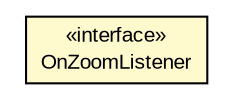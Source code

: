 #!/usr/local/bin/dot
#
# Class diagram 
# Generated by UMLGraph version R5_6-24-gf6e263 (http://www.umlgraph.org/)
#

digraph G {
	edge [fontname="arial",fontsize=10,labelfontname="arial",labelfontsize=10];
	node [fontname="arial",fontsize=10,shape=plaintext];
	nodesep=0.25;
	ranksep=0.5;
	// org.osmdroid.views.CustomZoomButtonsController.OnZoomListener
	c72651 [label=<<table title="org.osmdroid.views.CustomZoomButtonsController.OnZoomListener" border="0" cellborder="1" cellspacing="0" cellpadding="2" port="p" bgcolor="lemonChiffon" href="./CustomZoomButtonsController.OnZoomListener.html">
		<tr><td><table border="0" cellspacing="0" cellpadding="1">
<tr><td align="center" balign="center"> &#171;interface&#187; </td></tr>
<tr><td align="center" balign="center"> OnZoomListener </td></tr>
		</table></td></tr>
		</table>>, URL="./CustomZoomButtonsController.OnZoomListener.html", fontname="arial", fontcolor="black", fontsize=10.0];
}

